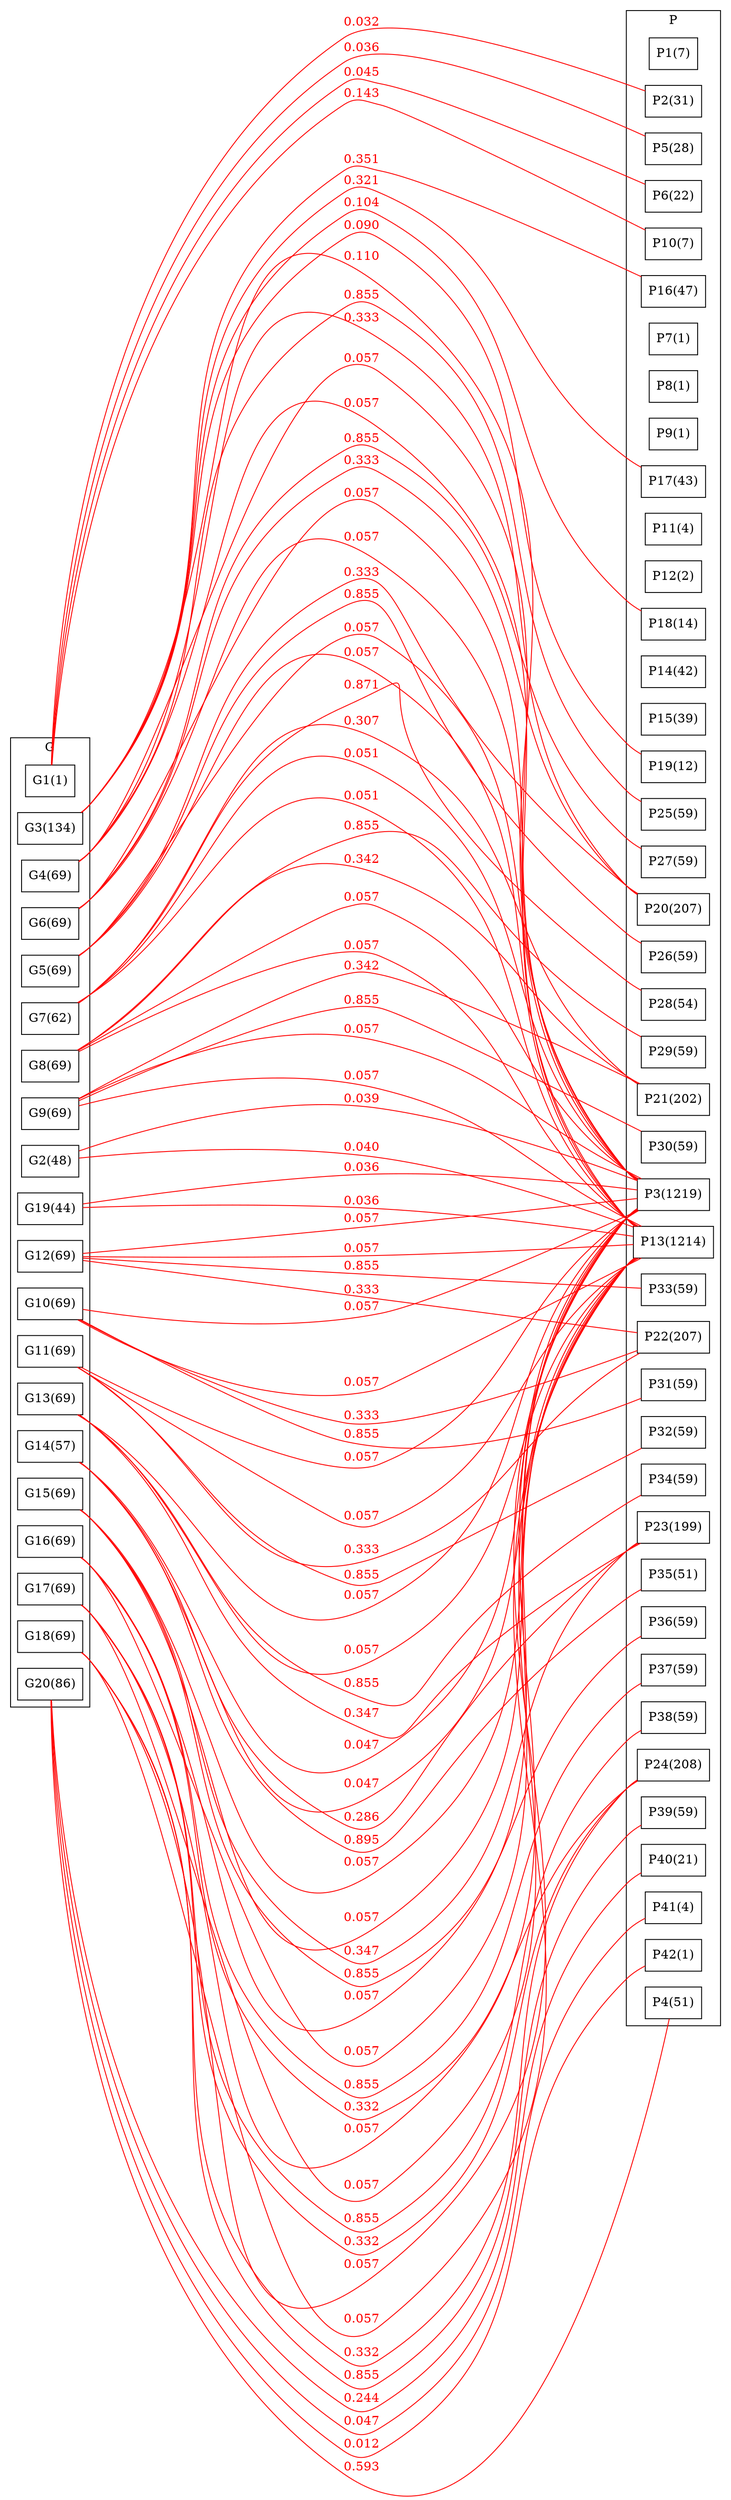 strict graph BCG {
rankdir=LR;
splines=true;
ranksep="8 equally";
concentrate = true;
node [shape=rectangle];
subgraph cluster_G {
label = "G";
color=black;
rank="same"
G1 [label="G1(1)"];
G2 [label="G2(48)"];
G3 [label="G3(134)"];
G4 [label="G4(69)"];
G5 [label="G5(69)"];
G6 [label="G6(69)"];
G7 [label="G7(62)"];
G8 [label="G8(69)"];
G9 [label="G9(69)"];
G10 [label="G10(69)"];
G11 [label="G11(69)"];
G12 [label="G12(69)"];
G13 [label="G13(69)"];
G14 [label="G14(57)"];
G15 [label="G15(69)"];
G16 [label="G16(69)"];
G17 [label="G17(69)"];
G18 [label="G18(69)"];
G19 [label="G19(44)"];
G20 [label="G20(86)"];
}
subgraph cluster_P {
label = "P";
color="black";
rank="same"
P1 [label="P1(7)"];
P2 [label="P2(31)"];
P3 [label="P3(1219)"];
P4 [label="P4(51)"];
P5 [label="P5(28)"];
P6 [label="P6(22)"];
P7 [label="P7(1)"];
P8 [label="P8(1)"];
P9 [label="P9(1)"];
P10 [label="P10(7)"];
P11 [label="P11(4)"];
P12 [label="P12(2)"];
P13 [label="P13(1214)"];
P14 [label="P14(42)"];
P15 [label="P15(39)"];
P16 [label="P16(47)"];
P17 [label="P17(43)"];
P18 [label="P18(14)"];
P19 [label="P19(12)"];
P20 [label="P20(207)"];
P21 [label="P21(202)"];
P22 [label="P22(207)"];
P23 [label="P23(199)"];
P24 [label="P24(208)"];
P25 [label="P25(59)"];
P26 [label="P26(59)"];
P27 [label="P27(59)"];
P28 [label="P28(54)"];
P29 [label="P29(59)"];
P30 [label="P30(59)"];
P31 [label="P31(59)"];
P32 [label="P32(59)"];
P33 [label="P33(59)"];
P34 [label="P34(59)"];
P35 [label="P35(51)"];
P36 [label="P36(59)"];
P37 [label="P37(59)"];
P38 [label="P38(59)"];
P39 [label="P39(59)"];
P40 [label="P40(21)"];
P41 [label="P41(4)"];
P42 [label="P42(1)"];
}
G1 -- P2[label="0.032",color="red",fontcolor="red"];
G1 -- P5[label="0.036",color="red",fontcolor="red"];
G1 -- P6[label="0.045",color="red",fontcolor="red"];
G1 -- P10[label="0.143",color="red",fontcolor="red"];
G2 -- P3[label="0.039",color="red",fontcolor="red"];
G2 -- P13[label="0.040",color="red",fontcolor="red"];
G3 -- P3[label="0.110",color="red",fontcolor="red"];
G3 -- P16[label="0.351",color="red",fontcolor="red"];
G3 -- P17[label="0.321",color="red",fontcolor="red"];
G3 -- P18[label="0.104",color="red",fontcolor="red"];
G3 -- P19[label="0.090",color="red",fontcolor="red"];
G4 -- P3[label="0.057",color="red",fontcolor="red"];
G4 -- P13[label="0.057",color="red",fontcolor="red"];
G4 -- P20[label="0.333",color="red",fontcolor="red"];
G4 -- P25[label="0.855",color="red",fontcolor="red"];
G5 -- P3[label="0.057",color="red",fontcolor="red"];
G5 -- P13[label="0.057",color="red",fontcolor="red"];
G5 -- P20[label="0.333",color="red",fontcolor="red"];
G5 -- P26[label="0.855",color="red",fontcolor="red"];
G6 -- P3[label="0.057",color="red",fontcolor="red"];
G6 -- P13[label="0.057",color="red",fontcolor="red"];
G6 -- P20[label="0.333",color="red",fontcolor="red"];
G6 -- P27[label="0.855",color="red",fontcolor="red"];
G7 -- P3[label="0.051",color="red",fontcolor="red"];
G7 -- P13[label="0.051",color="red",fontcolor="red"];
G7 -- P21[label="0.307",color="red",fontcolor="red"];
G7 -- P28[label="0.871",color="red",fontcolor="red"];
G8 -- P3[label="0.057",color="red",fontcolor="red"];
G8 -- P13[label="0.057",color="red",fontcolor="red"];
G8 -- P21[label="0.342",color="red",fontcolor="red"];
G8 -- P29[label="0.855",color="red",fontcolor="red"];
G9 -- P3[label="0.057",color="red",fontcolor="red"];
G9 -- P13[label="0.057",color="red",fontcolor="red"];
G9 -- P21[label="0.342",color="red",fontcolor="red"];
G9 -- P30[label="0.855",color="red",fontcolor="red"];
G10 -- P3[label="0.057",color="red",fontcolor="red"];
G10 -- P13[label="0.057",color="red",fontcolor="red"];
G10 -- P22[label="0.333",color="red",fontcolor="red"];
G10 -- P31[label="0.855",color="red",fontcolor="red"];
G11 -- P3[label="0.057",color="red",fontcolor="red"];
G11 -- P13[label="0.057",color="red",fontcolor="red"];
G11 -- P22[label="0.333",color="red",fontcolor="red"];
G11 -- P32[label="0.855",color="red",fontcolor="red"];
G12 -- P3[label="0.057",color="red",fontcolor="red"];
G12 -- P13[label="0.057",color="red",fontcolor="red"];
G12 -- P22[label="0.333",color="red",fontcolor="red"];
G12 -- P33[label="0.855",color="red",fontcolor="red"];
G13 -- P3[label="0.057",color="red",fontcolor="red"];
G13 -- P13[label="0.057",color="red",fontcolor="red"];
G13 -- P23[label="0.347",color="red",fontcolor="red"];
G13 -- P34[label="0.855",color="red",fontcolor="red"];
G14 -- P3[label="0.047",color="red",fontcolor="red"];
G14 -- P13[label="0.047",color="red",fontcolor="red"];
G14 -- P23[label="0.286",color="red",fontcolor="red"];
G14 -- P35[label="0.895",color="red",fontcolor="red"];
G15 -- P3[label="0.057",color="red",fontcolor="red"];
G15 -- P13[label="0.057",color="red",fontcolor="red"];
G15 -- P23[label="0.347",color="red",fontcolor="red"];
G15 -- P36[label="0.855",color="red",fontcolor="red"];
G16 -- P3[label="0.057",color="red",fontcolor="red"];
G16 -- P13[label="0.057",color="red",fontcolor="red"];
G16 -- P24[label="0.332",color="red",fontcolor="red"];
G16 -- P37[label="0.855",color="red",fontcolor="red"];
G17 -- P3[label="0.057",color="red",fontcolor="red"];
G17 -- P13[label="0.057",color="red",fontcolor="red"];
G17 -- P24[label="0.332",color="red",fontcolor="red"];
G17 -- P38[label="0.855",color="red",fontcolor="red"];
G18 -- P3[label="0.057",color="red",fontcolor="red"];
G18 -- P13[label="0.057",color="red",fontcolor="red"];
G18 -- P24[label="0.332",color="red",fontcolor="red"];
G18 -- P39[label="0.855",color="red",fontcolor="red"];
G19 -- P3[label="0.036",color="red",fontcolor="red"];
G19 -- P13[label="0.036",color="red",fontcolor="red"];
G20 -- P4[label="0.593",color="red",fontcolor="red"];
G20 -- P40[label="0.244",color="red",fontcolor="red"];
G20 -- P41[label="0.047",color="red",fontcolor="red"];
G20 -- P42[label="0.012",color="red",fontcolor="red"];
}
